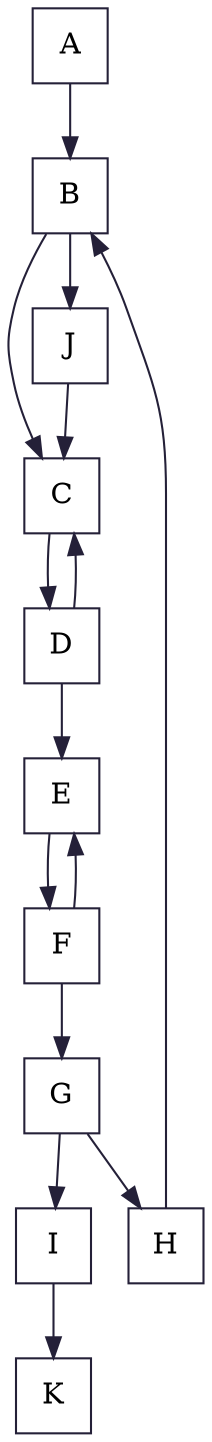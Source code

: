 digraph G {
    graph[color="#242038"]
    node[color="#242038", shape=square]
    edge[color="#242038"]
    A->B
    H->B
    B->C
    D->C
    J->C
    C->D
    D->E
    F->E
    E->F
    F->G
    G->H
    G->I
    B->J
    I->K
}
